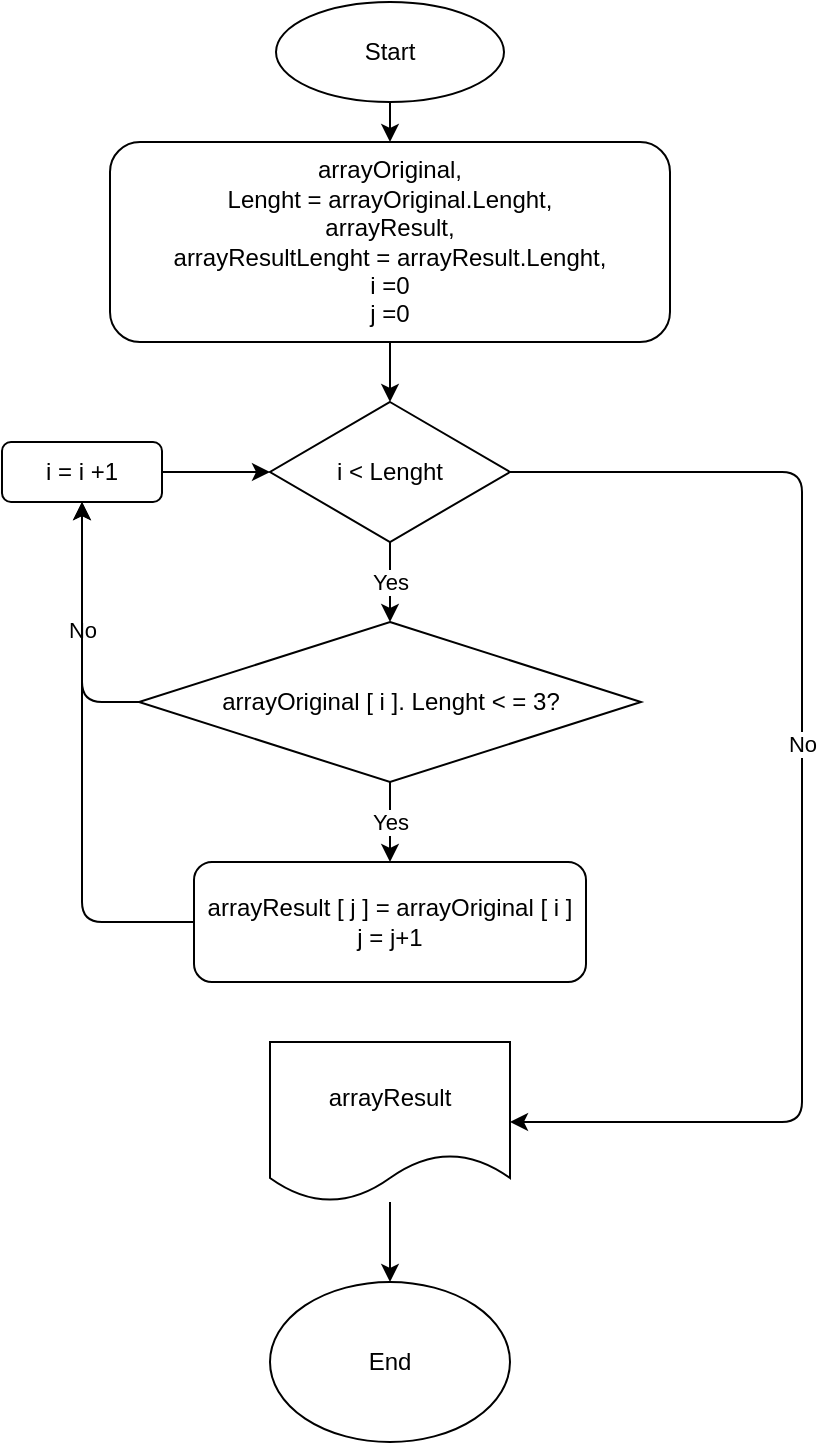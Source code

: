 <mxfile>
    <diagram id="2qP8Vjl1QrL2bjbnHhDG" name="Page-1">
        <mxGraphModel dx="734" dy="141" grid="1" gridSize="10" guides="1" tooltips="1" connect="1" arrows="1" fold="1" page="1" pageScale="1" pageWidth="827" pageHeight="1169" math="0" shadow="0">
            <root>
                <mxCell id="0"/>
                <mxCell id="1" parent="0"/>
                <mxCell id="3" style="edgeStyle=none;html=1;" parent="1" source="2" target="6" edge="1">
                    <mxGeometry relative="1" as="geometry">
                        <mxPoint x="414" y="110" as="targetPoint"/>
                    </mxGeometry>
                </mxCell>
                <mxCell id="2" value="Start" style="ellipse;whiteSpace=wrap;html=1;" parent="1" vertex="1">
                    <mxGeometry x="357" y="20" width="114" height="50" as="geometry"/>
                </mxCell>
                <mxCell id="7" style="edgeStyle=none;html=1;" edge="1" parent="1" source="6" target="8">
                    <mxGeometry relative="1" as="geometry">
                        <mxPoint x="414" y="210" as="targetPoint"/>
                    </mxGeometry>
                </mxCell>
                <mxCell id="6" value="arrayOriginal,&lt;br&gt;Lenght = arrayOriginal.Lenght,&lt;br&gt;arrayResult,&lt;br&gt;arrayResultLenght = arrayResult.Lenght,&lt;br&gt;i =0&lt;br&gt;j =0" style="rounded=1;whiteSpace=wrap;html=1;" parent="1" vertex="1">
                    <mxGeometry x="274" y="90" width="280" height="100" as="geometry"/>
                </mxCell>
                <mxCell id="9" value="Yes" style="edgeStyle=none;html=1;exitX=0.5;exitY=1;exitDx=0;exitDy=0;" edge="1" parent="1" source="8" target="12">
                    <mxGeometry relative="1" as="geometry">
                        <mxPoint x="415" y="310.0" as="targetPoint"/>
                    </mxGeometry>
                </mxCell>
                <mxCell id="23" value="No" style="edgeStyle=none;html=1;exitX=1;exitY=0.5;exitDx=0;exitDy=0;" edge="1" parent="1" source="8" target="24">
                    <mxGeometry x="-0.087" relative="1" as="geometry">
                        <mxPoint x="480" y="580" as="targetPoint"/>
                        <Array as="points">
                            <mxPoint x="620" y="255"/>
                            <mxPoint x="620" y="580"/>
                        </Array>
                        <mxPoint as="offset"/>
                    </mxGeometry>
                </mxCell>
                <mxCell id="8" value="&lt;span&gt;i &amp;lt; Lenght&lt;/span&gt;" style="rhombus;whiteSpace=wrap;html=1;" vertex="1" parent="1">
                    <mxGeometry x="354" y="220" width="120" height="70" as="geometry"/>
                </mxCell>
                <mxCell id="16" value="Yes" style="edgeStyle=none;html=1;exitX=0.5;exitY=1;exitDx=0;exitDy=0;" edge="1" parent="1" source="12" target="17">
                    <mxGeometry relative="1" as="geometry">
                        <mxPoint x="414" y="470" as="targetPoint"/>
                    </mxGeometry>
                </mxCell>
                <mxCell id="21" value="No" style="edgeStyle=none;html=1;exitX=0;exitY=0.5;exitDx=0;exitDy=0;entryX=0.5;entryY=1;entryDx=0;entryDy=0;" edge="1" parent="1" source="12" target="19">
                    <mxGeometry relative="1" as="geometry">
                        <Array as="points">
                            <mxPoint x="260" y="370"/>
                        </Array>
                    </mxGeometry>
                </mxCell>
                <mxCell id="12" value="arrayOriginal [ i ]. Lenght &amp;lt; = 3?" style="rhombus;whiteSpace=wrap;html=1;" vertex="1" parent="1">
                    <mxGeometry x="288.5" y="330" width="251" height="80" as="geometry"/>
                </mxCell>
                <mxCell id="22" style="edgeStyle=none;html=1;exitX=0;exitY=0.5;exitDx=0;exitDy=0;entryX=0.5;entryY=1;entryDx=0;entryDy=0;" edge="1" parent="1" source="17" target="19">
                    <mxGeometry relative="1" as="geometry">
                        <Array as="points">
                            <mxPoint x="260" y="480"/>
                        </Array>
                    </mxGeometry>
                </mxCell>
                <mxCell id="17" value="&lt;span&gt;arrayResult [ j ] =&amp;nbsp;&lt;/span&gt;arrayOriginal [ i ]&lt;br&gt;j = j+1" style="rounded=1;whiteSpace=wrap;html=1;" vertex="1" parent="1">
                    <mxGeometry x="316" y="450" width="196" height="60" as="geometry"/>
                </mxCell>
                <mxCell id="20" style="edgeStyle=none;html=1;entryX=0;entryY=0.5;entryDx=0;entryDy=0;" edge="1" parent="1" source="19" target="8">
                    <mxGeometry relative="1" as="geometry"/>
                </mxCell>
                <mxCell id="19" value="i = i +1" style="rounded=1;whiteSpace=wrap;html=1;" vertex="1" parent="1">
                    <mxGeometry x="220" y="240" width="80" height="30" as="geometry"/>
                </mxCell>
                <mxCell id="25" style="edgeStyle=none;html=1;" edge="1" parent="1" source="24" target="26">
                    <mxGeometry relative="1" as="geometry">
                        <mxPoint x="414" y="680" as="targetPoint"/>
                    </mxGeometry>
                </mxCell>
                <mxCell id="24" value="arrayResult" style="shape=document;whiteSpace=wrap;html=1;boundedLbl=1;" vertex="1" parent="1">
                    <mxGeometry x="354" y="540" width="120" height="80" as="geometry"/>
                </mxCell>
                <mxCell id="26" value="End" style="ellipse;whiteSpace=wrap;html=1;" vertex="1" parent="1">
                    <mxGeometry x="354" y="660" width="120" height="80" as="geometry"/>
                </mxCell>
            </root>
        </mxGraphModel>
    </diagram>
</mxfile>